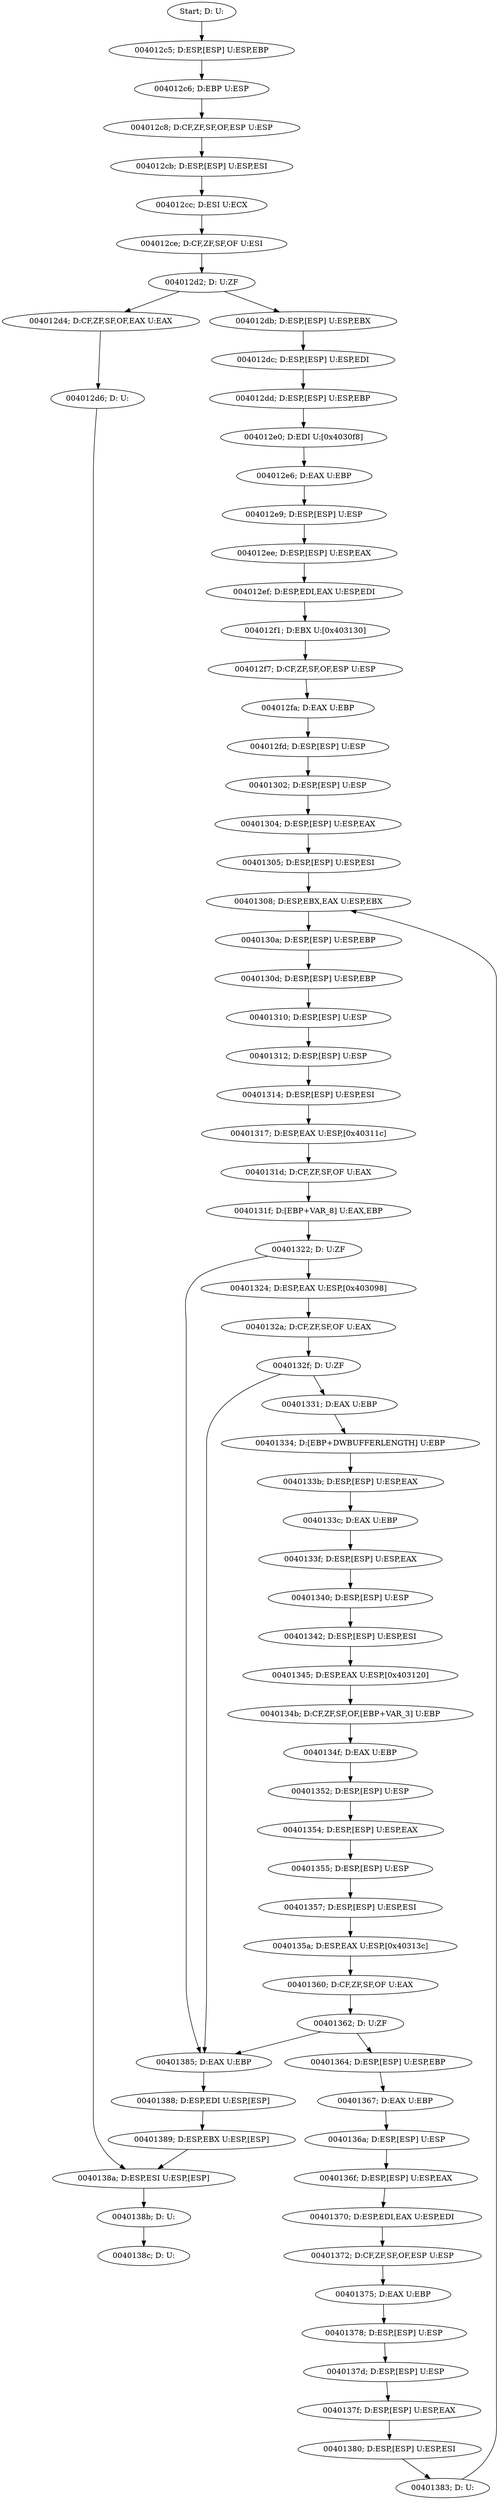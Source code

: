 digraph {
	n0 [label="Start; D: U:"]
	n1 [label="004012c5; D:ESP,[ESP] U:ESP,EBP"]
	n2 [label="004012c6; D:EBP U:ESP"]
	n3 [label="004012c8; D:CF,ZF,SF,OF,ESP U:ESP"]
	n4 [label="004012cb; D:ESP,[ESP] U:ESP,ESI"]
	n5 [label="004012cc; D:ESI U:ECX"]
	n6 [label="004012ce; D:CF,ZF,SF,OF U:ESI"]
	n7 [label="004012d2; D: U:ZF"]
	n8 [label="004012d4; D:CF,ZF,SF,OF,EAX U:EAX"]
	n9 [label="004012d6; D: U:"]
	n10 [label="004012db; D:ESP,[ESP] U:ESP,EBX"]
	n11 [label="004012dc; D:ESP,[ESP] U:ESP,EDI"]
	n12 [label="004012dd; D:ESP,[ESP] U:ESP,EBP"]
	n13 [label="004012e0; D:EDI U:[0x4030f8]"]
	n14 [label="004012e6; D:EAX U:EBP"]
	n15 [label="004012e9; D:ESP,[ESP] U:ESP"]
	n16 [label="004012ee; D:ESP,[ESP] U:ESP,EAX"]
	n17 [label="004012ef; D:ESP,EDI,EAX U:ESP,EDI"]
	n18 [label="004012f1; D:EBX U:[0x403130]"]
	n19 [label="004012f7; D:CF,ZF,SF,OF,ESP U:ESP"]
	n20 [label="004012fa; D:EAX U:EBP"]
	n21 [label="004012fd; D:ESP,[ESP] U:ESP"]
	n22 [label="00401302; D:ESP,[ESP] U:ESP"]
	n23 [label="00401304; D:ESP,[ESP] U:ESP,EAX"]
	n24 [label="00401305; D:ESP,[ESP] U:ESP,ESI"]
	n25 [label="00401308; D:ESP,EBX,EAX U:ESP,EBX"]
	n26 [label="0040130a; D:ESP,[ESP] U:ESP,EBP"]
	n27 [label="0040130d; D:ESP,[ESP] U:ESP,EBP"]
	n28 [label="00401310; D:ESP,[ESP] U:ESP"]
	n29 [label="00401312; D:ESP,[ESP] U:ESP"]
	n30 [label="00401314; D:ESP,[ESP] U:ESP,ESI"]
	n31 [label="00401317; D:ESP,EAX U:ESP,[0x40311c]"]
	n32 [label="0040131d; D:CF,ZF,SF,OF U:EAX"]
	n33 [label="0040131f; D:[EBP+VAR_8] U:EAX,EBP"]
	n34 [label="00401322; D: U:ZF"]
	n35 [label="00401324; D:ESP,EAX U:ESP,[0x403098]"]
	n36 [label="0040132a; D:CF,ZF,SF,OF U:EAX"]
	n37 [label="0040132f; D: U:ZF"]
	n38 [label="00401331; D:EAX U:EBP"]
	n39 [label="00401334; D:[EBP+DWBUFFERLENGTH] U:EBP"]
	n40 [label="0040133b; D:ESP,[ESP] U:ESP,EAX"]
	n41 [label="0040133c; D:EAX U:EBP"]
	n42 [label="0040133f; D:ESP,[ESP] U:ESP,EAX"]
	n43 [label="00401340; D:ESP,[ESP] U:ESP"]
	n44 [label="00401342; D:ESP,[ESP] U:ESP,ESI"]
	n45 [label="00401345; D:ESP,EAX U:ESP,[0x403120]"]
	n46 [label="0040134b; D:CF,ZF,SF,OF,[EBP+VAR_3] U:EBP"]
	n47 [label="0040134f; D:EAX U:EBP"]
	n48 [label="00401352; D:ESP,[ESP] U:ESP"]
	n49 [label="00401354; D:ESP,[ESP] U:ESP,EAX"]
	n50 [label="00401355; D:ESP,[ESP] U:ESP"]
	n51 [label="00401357; D:ESP,[ESP] U:ESP,ESI"]
	n52 [label="0040135a; D:ESP,EAX U:ESP,[0x40313c]"]
	n53 [label="00401360; D:CF,ZF,SF,OF U:EAX"]
	n54 [label="00401362; D: U:ZF"]
	n55 [label="00401364; D:ESP,[ESP] U:ESP,EBP"]
	n56 [label="00401367; D:EAX U:EBP"]
	n57 [label="0040136a; D:ESP,[ESP] U:ESP"]
	n58 [label="0040136f; D:ESP,[ESP] U:ESP,EAX"]
	n59 [label="00401370; D:ESP,EDI,EAX U:ESP,EDI"]
	n60 [label="00401372; D:CF,ZF,SF,OF,ESP U:ESP"]
	n61 [label="00401375; D:EAX U:EBP"]
	n62 [label="00401378; D:ESP,[ESP] U:ESP"]
	n63 [label="0040137d; D:ESP,[ESP] U:ESP"]
	n64 [label="0040137f; D:ESP,[ESP] U:ESP,EAX"]
	n65 [label="00401380; D:ESP,[ESP] U:ESP,ESI"]
	n66 [label="00401383; D: U:"]
	n67 [label="00401385; D:EAX U:EBP"]
	n68 [label="00401388; D:ESP,EDI U:ESP,[ESP]"]
	n69 [label="00401389; D:ESP,EBX U:ESP,[ESP]"]
	n70 [label="0040138a; D:ESP,ESI U:ESP,[ESP]"]
	n71 [label="0040138b; D: U:"]
	n72 [label="0040138c; D: U:"]

	n0 -> n1
	n1 -> n2
	n2 -> n3
	n3 -> n4
	n4 -> n5
	n5 -> n6
	n6 -> n7
	n7 -> n8
	n7 -> n10
	n8 -> n9
	n9 -> n70
	n10 -> n11
	n11 -> n12
	n12 -> n13
	n13 -> n14
	n14 -> n15
	n15 -> n16
	n16 -> n17
	n17 -> n18
	n18 -> n19
	n19 -> n20
	n20 -> n21
	n21 -> n22
	n22 -> n23
	n23 -> n24
	n24 -> n25
	n25 -> n26
	n26 -> n27
	n27 -> n28
	n28 -> n29
	n29 -> n30
	n30 -> n31
	n31 -> n32
	n32 -> n33
	n33 -> n34
	n34 -> n35
	n34 -> n67
	n35 -> n36
	n36 -> n37
	n37 -> n38
	n37 -> n67
	n38 -> n39
	n39 -> n40
	n40 -> n41
	n41 -> n42
	n42 -> n43
	n43 -> n44
	n44 -> n45
	n45 -> n46
	n46 -> n47
	n47 -> n48
	n48 -> n49
	n49 -> n50
	n50 -> n51
	n51 -> n52
	n52 -> n53
	n53 -> n54
	n54 -> n55
	n54 -> n67
	n55 -> n56
	n56 -> n57
	n57 -> n58
	n58 -> n59
	n59 -> n60
	n60 -> n61
	n61 -> n62
	n62 -> n63
	n63 -> n64
	n64 -> n65
	n65 -> n66
	n66 -> n25
	n67 -> n68
	n68 -> n69
	n69 -> n70
	n70 -> n71
	n71 -> n72

}